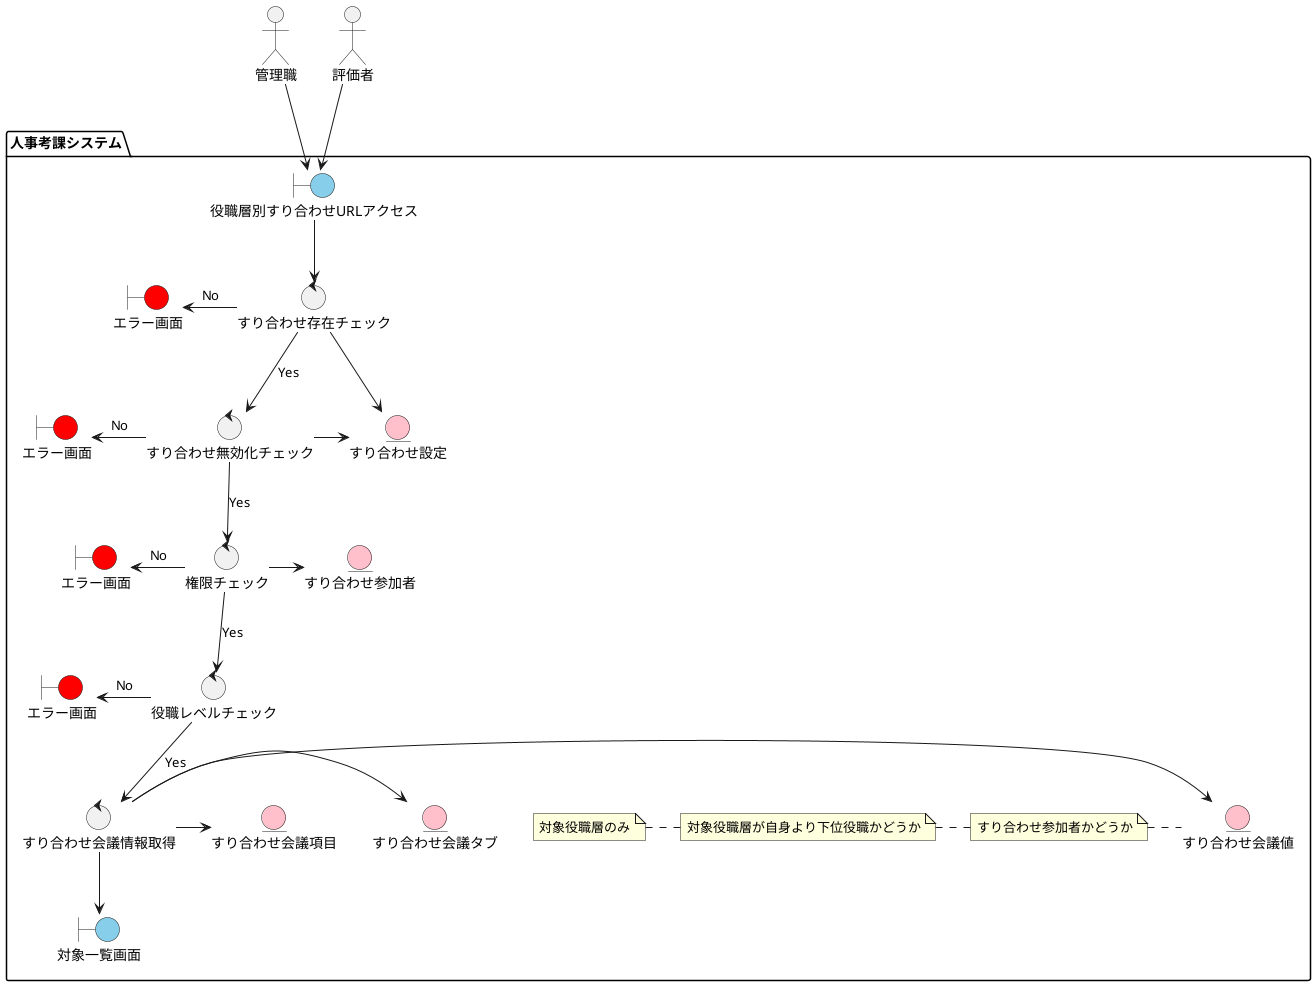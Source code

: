 @startuml

actor 管理職 as manager
actor 評価者 as boss

package "人事考課システム"{

'--画面--
boundary 役職層別すり合わせURLアクセス as access_suriawase #skyblue
boundary エラー画面 as error #red
boundary エラー画面 as error2 #red
boundary エラー画面 as error3 #red
boundary エラー画面 as error4 #red
boundary 対象一覧画面 as target_list #skyblue

'--コントロール--
control すり合わせ存在チェック as check_exist_suriawase
control すり合わせ無効化チェック as check_valid_suriawase
control 権限チェック as check_authority
control 役職レベルチェック as check_position_level
control すり合わせ会議情報取得 as get_suriawase_meeting

'--エンティティ--
entity すり合わせ設定 as suriawase_config #pink
entity すり合わせ参加者 as suriawase_participant #pink
entity すり合わせ会議タブ as suriawase_meeting_tab #pink
entity すり合わせ会議項目 as suriawase_meeting_item #pink
entity すり合わせ会議値 as suriawase_meeting_value #pink


boss -down-> access_suriawase
manager -down-> access_suriawase
access_suriawase -down-> check_exist_suriawase
check_exist_suriawase -left-> error:No
check_exist_suriawase -down-> check_valid_suriawase:Yes
check_valid_suriawase -left-> error3:No
check_valid_suriawase -down-> check_authority:Yes
note left : すり合わせ参加者かどうか
check_authority -left-> error2:No
check_authority -down->check_position_level:Yes
note left : 対象役職層が自身より下位役職かどうか
check_position_level -left-> error4:No
check_position_level -down->get_suriawase_meeting:Yes
note left: 対象役職層のみ
get_suriawase_meeting -down->target_list

check_valid_suriawase -right->suriawase_config
check_exist_suriawase -right->suriawase_config
check_authority -right->suriawase_participant
get_suriawase_meeting -right-> suriawase_meeting_tab
get_suriawase_meeting -right-> suriawase_meeting_item
get_suriawase_meeting -right-> suriawase_meeting_value

}

@enduml
